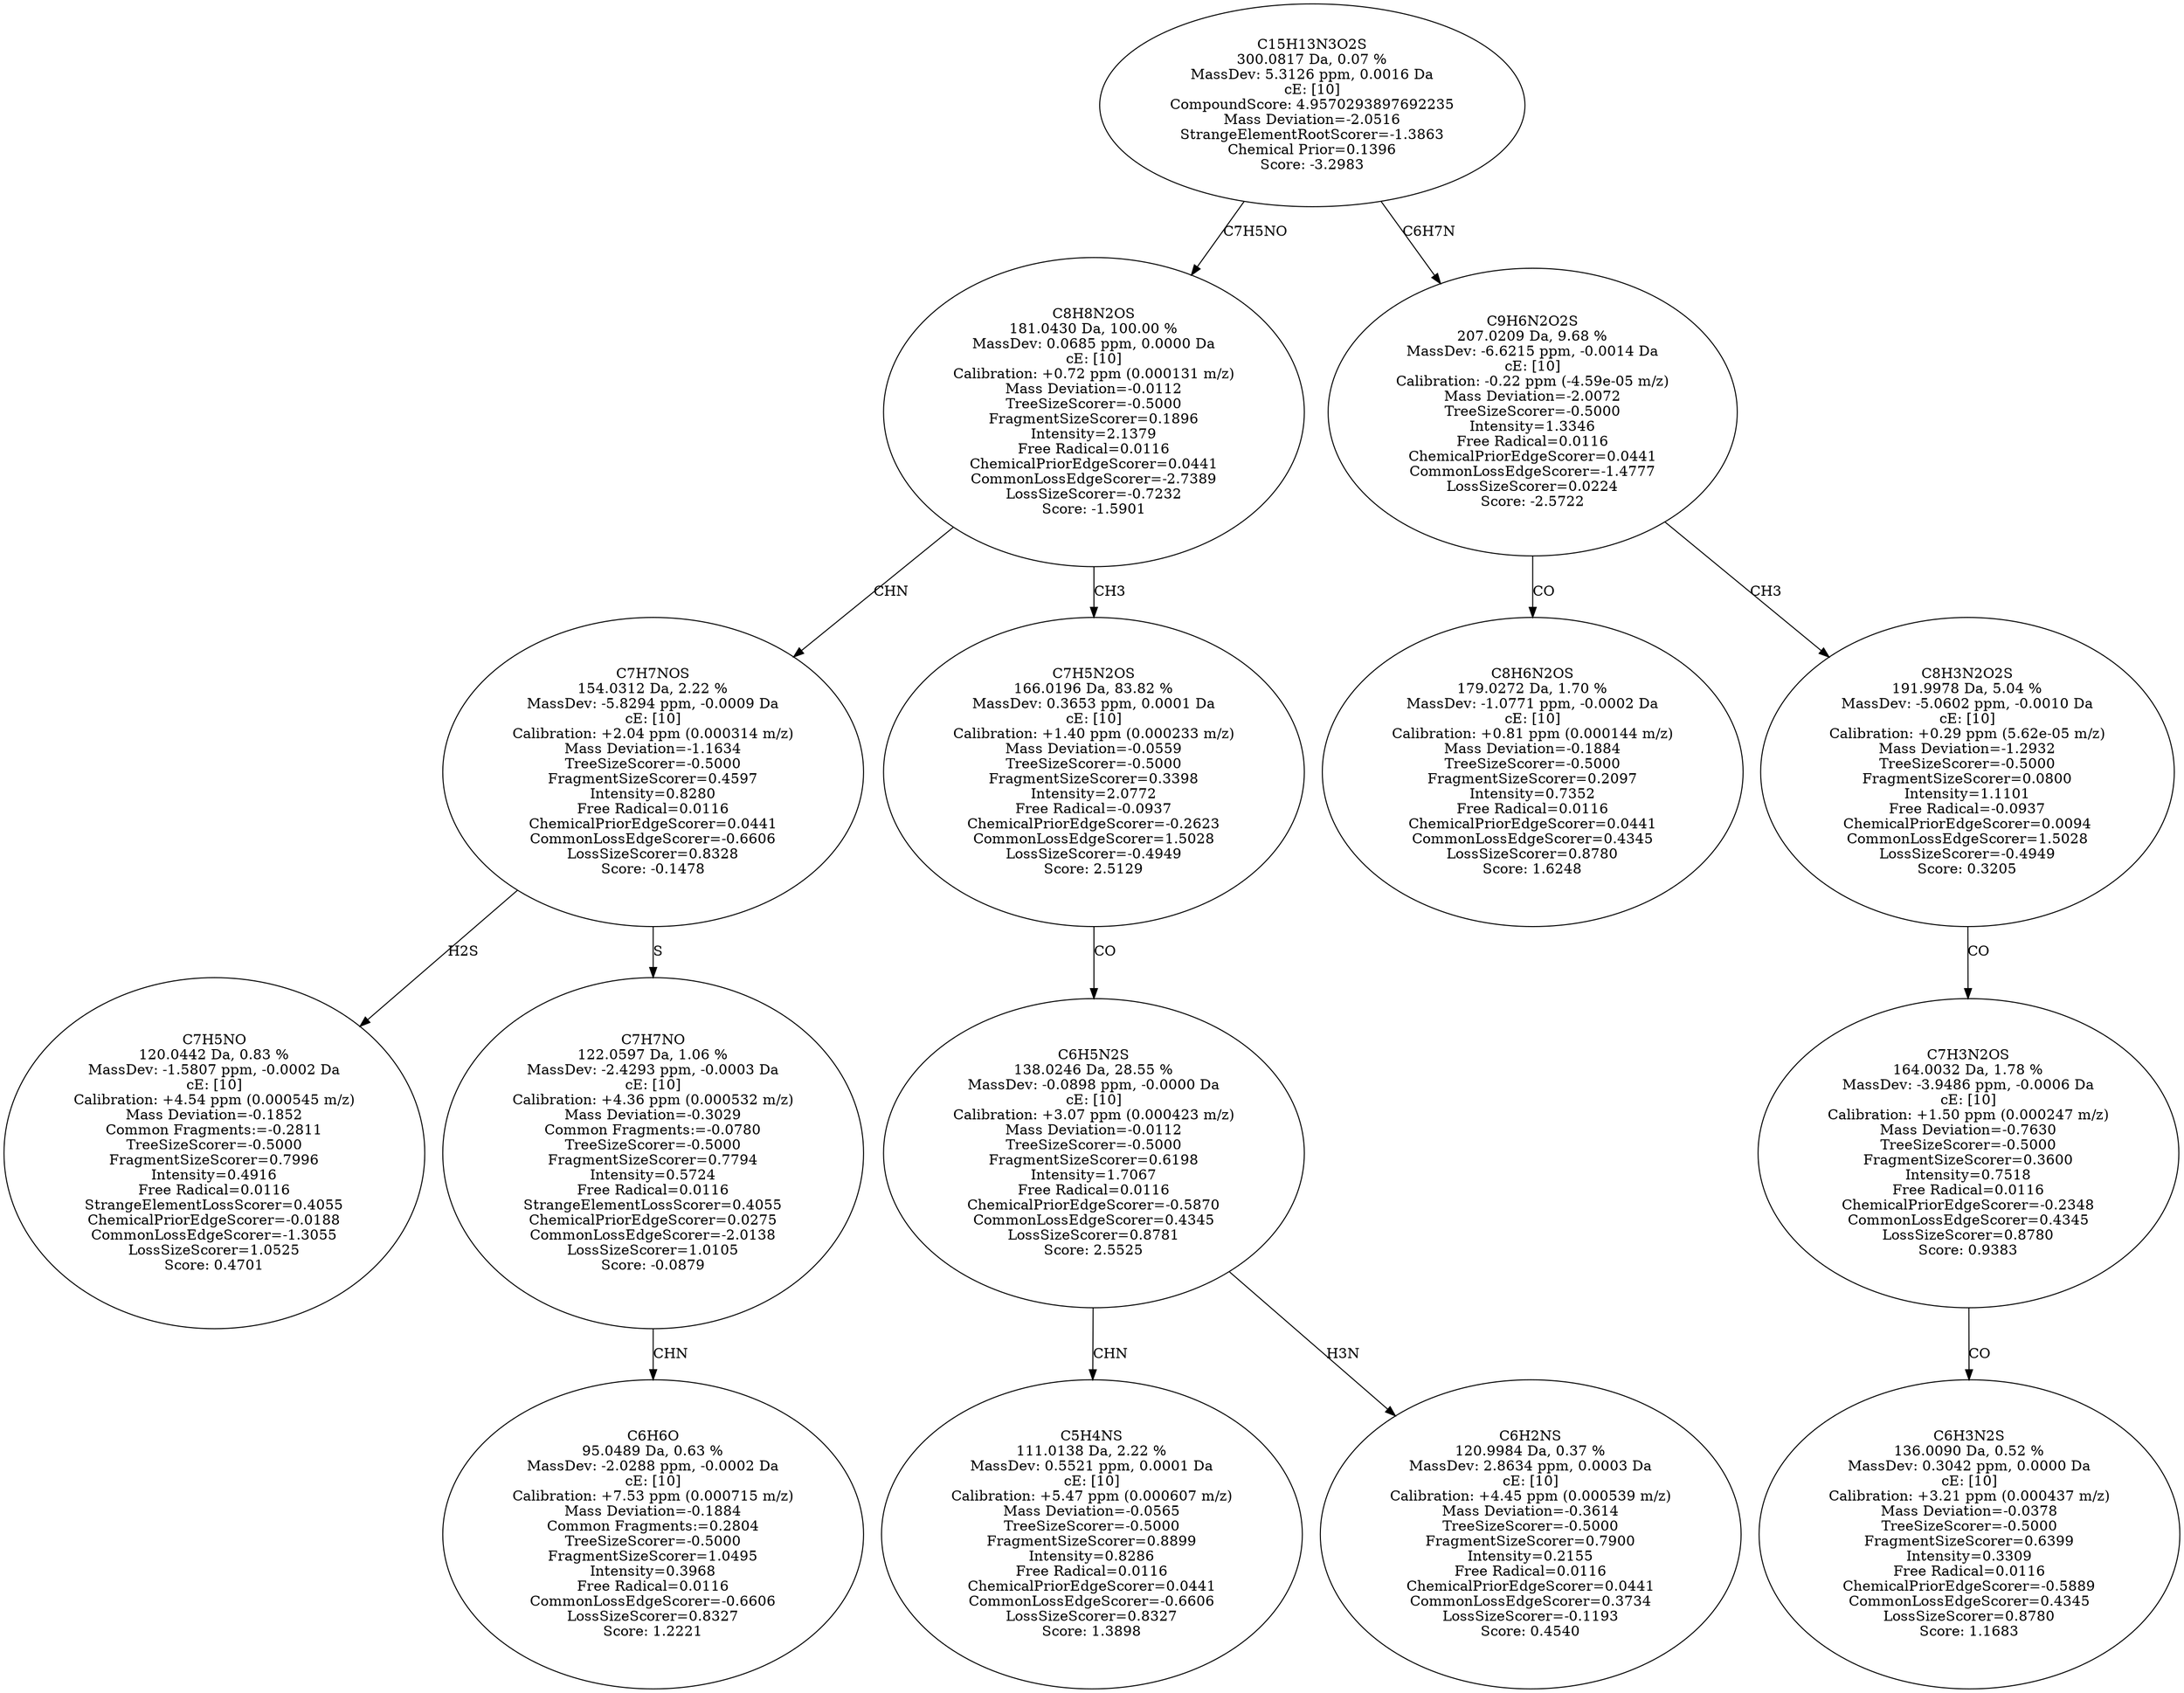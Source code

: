 strict digraph {
v1 [label="C7H5NO\n120.0442 Da, 0.83 %\nMassDev: -1.5807 ppm, -0.0002 Da\ncE: [10]\nCalibration: +4.54 ppm (0.000545 m/z)\nMass Deviation=-0.1852\nCommon Fragments:=-0.2811\nTreeSizeScorer=-0.5000\nFragmentSizeScorer=0.7996\nIntensity=0.4916\nFree Radical=0.0116\nStrangeElementLossScorer=0.4055\nChemicalPriorEdgeScorer=-0.0188\nCommonLossEdgeScorer=-1.3055\nLossSizeScorer=1.0525\nScore: 0.4701"];
v2 [label="C6H6O\n95.0489 Da, 0.63 %\nMassDev: -2.0288 ppm, -0.0002 Da\ncE: [10]\nCalibration: +7.53 ppm (0.000715 m/z)\nMass Deviation=-0.1884\nCommon Fragments:=0.2804\nTreeSizeScorer=-0.5000\nFragmentSizeScorer=1.0495\nIntensity=0.3968\nFree Radical=0.0116\nCommonLossEdgeScorer=-0.6606\nLossSizeScorer=0.8327\nScore: 1.2221"];
v3 [label="C7H7NO\n122.0597 Da, 1.06 %\nMassDev: -2.4293 ppm, -0.0003 Da\ncE: [10]\nCalibration: +4.36 ppm (0.000532 m/z)\nMass Deviation=-0.3029\nCommon Fragments:=-0.0780\nTreeSizeScorer=-0.5000\nFragmentSizeScorer=0.7794\nIntensity=0.5724\nFree Radical=0.0116\nStrangeElementLossScorer=0.4055\nChemicalPriorEdgeScorer=0.0275\nCommonLossEdgeScorer=-2.0138\nLossSizeScorer=1.0105\nScore: -0.0879"];
v4 [label="C7H7NOS\n154.0312 Da, 2.22 %\nMassDev: -5.8294 ppm, -0.0009 Da\ncE: [10]\nCalibration: +2.04 ppm (0.000314 m/z)\nMass Deviation=-1.1634\nTreeSizeScorer=-0.5000\nFragmentSizeScorer=0.4597\nIntensity=0.8280\nFree Radical=0.0116\nChemicalPriorEdgeScorer=0.0441\nCommonLossEdgeScorer=-0.6606\nLossSizeScorer=0.8328\nScore: -0.1478"];
v5 [label="C5H4NS\n111.0138 Da, 2.22 %\nMassDev: 0.5521 ppm, 0.0001 Da\ncE: [10]\nCalibration: +5.47 ppm (0.000607 m/z)\nMass Deviation=-0.0565\nTreeSizeScorer=-0.5000\nFragmentSizeScorer=0.8899\nIntensity=0.8286\nFree Radical=0.0116\nChemicalPriorEdgeScorer=0.0441\nCommonLossEdgeScorer=-0.6606\nLossSizeScorer=0.8327\nScore: 1.3898"];
v6 [label="C6H2NS\n120.9984 Da, 0.37 %\nMassDev: 2.8634 ppm, 0.0003 Da\ncE: [10]\nCalibration: +4.45 ppm (0.000539 m/z)\nMass Deviation=-0.3614\nTreeSizeScorer=-0.5000\nFragmentSizeScorer=0.7900\nIntensity=0.2155\nFree Radical=0.0116\nChemicalPriorEdgeScorer=0.0441\nCommonLossEdgeScorer=0.3734\nLossSizeScorer=-0.1193\nScore: 0.4540"];
v7 [label="C6H5N2S\n138.0246 Da, 28.55 %\nMassDev: -0.0898 ppm, -0.0000 Da\ncE: [10]\nCalibration: +3.07 ppm (0.000423 m/z)\nMass Deviation=-0.0112\nTreeSizeScorer=-0.5000\nFragmentSizeScorer=0.6198\nIntensity=1.7067\nFree Radical=0.0116\nChemicalPriorEdgeScorer=-0.5870\nCommonLossEdgeScorer=0.4345\nLossSizeScorer=0.8781\nScore: 2.5525"];
v8 [label="C7H5N2OS\n166.0196 Da, 83.82 %\nMassDev: 0.3653 ppm, 0.0001 Da\ncE: [10]\nCalibration: +1.40 ppm (0.000233 m/z)\nMass Deviation=-0.0559\nTreeSizeScorer=-0.5000\nFragmentSizeScorer=0.3398\nIntensity=2.0772\nFree Radical=-0.0937\nChemicalPriorEdgeScorer=-0.2623\nCommonLossEdgeScorer=1.5028\nLossSizeScorer=-0.4949\nScore: 2.5129"];
v9 [label="C8H8N2OS\n181.0430 Da, 100.00 %\nMassDev: 0.0685 ppm, 0.0000 Da\ncE: [10]\nCalibration: +0.72 ppm (0.000131 m/z)\nMass Deviation=-0.0112\nTreeSizeScorer=-0.5000\nFragmentSizeScorer=0.1896\nIntensity=2.1379\nFree Radical=0.0116\nChemicalPriorEdgeScorer=0.0441\nCommonLossEdgeScorer=-2.7389\nLossSizeScorer=-0.7232\nScore: -1.5901"];
v10 [label="C8H6N2OS\n179.0272 Da, 1.70 %\nMassDev: -1.0771 ppm, -0.0002 Da\ncE: [10]\nCalibration: +0.81 ppm (0.000144 m/z)\nMass Deviation=-0.1884\nTreeSizeScorer=-0.5000\nFragmentSizeScorer=0.2097\nIntensity=0.7352\nFree Radical=0.0116\nChemicalPriorEdgeScorer=0.0441\nCommonLossEdgeScorer=0.4345\nLossSizeScorer=0.8780\nScore: 1.6248"];
v11 [label="C6H3N2S\n136.0090 Da, 0.52 %\nMassDev: 0.3042 ppm, 0.0000 Da\ncE: [10]\nCalibration: +3.21 ppm (0.000437 m/z)\nMass Deviation=-0.0378\nTreeSizeScorer=-0.5000\nFragmentSizeScorer=0.6399\nIntensity=0.3309\nFree Radical=0.0116\nChemicalPriorEdgeScorer=-0.5889\nCommonLossEdgeScorer=0.4345\nLossSizeScorer=0.8780\nScore: 1.1683"];
v12 [label="C7H3N2OS\n164.0032 Da, 1.78 %\nMassDev: -3.9486 ppm, -0.0006 Da\ncE: [10]\nCalibration: +1.50 ppm (0.000247 m/z)\nMass Deviation=-0.7630\nTreeSizeScorer=-0.5000\nFragmentSizeScorer=0.3600\nIntensity=0.7518\nFree Radical=0.0116\nChemicalPriorEdgeScorer=-0.2348\nCommonLossEdgeScorer=0.4345\nLossSizeScorer=0.8780\nScore: 0.9383"];
v13 [label="C8H3N2O2S\n191.9978 Da, 5.04 %\nMassDev: -5.0602 ppm, -0.0010 Da\ncE: [10]\nCalibration: +0.29 ppm (5.62e-05 m/z)\nMass Deviation=-1.2932\nTreeSizeScorer=-0.5000\nFragmentSizeScorer=0.0800\nIntensity=1.1101\nFree Radical=-0.0937\nChemicalPriorEdgeScorer=0.0094\nCommonLossEdgeScorer=1.5028\nLossSizeScorer=-0.4949\nScore: 0.3205"];
v14 [label="C9H6N2O2S\n207.0209 Da, 9.68 %\nMassDev: -6.6215 ppm, -0.0014 Da\ncE: [10]\nCalibration: -0.22 ppm (-4.59e-05 m/z)\nMass Deviation=-2.0072\nTreeSizeScorer=-0.5000\nIntensity=1.3346\nFree Radical=0.0116\nChemicalPriorEdgeScorer=0.0441\nCommonLossEdgeScorer=-1.4777\nLossSizeScorer=0.0224\nScore: -2.5722"];
v15 [label="C15H13N3O2S\n300.0817 Da, 0.07 %\nMassDev: 5.3126 ppm, 0.0016 Da\ncE: [10]\nCompoundScore: 4.9570293897692235\nMass Deviation=-2.0516\nStrangeElementRootScorer=-1.3863\nChemical Prior=0.1396\nScore: -3.2983"];
v4 -> v1 [label="H2S"];
v3 -> v2 [label="CHN"];
v4 -> v3 [label="S"];
v9 -> v4 [label="CHN"];
v7 -> v5 [label="CHN"];
v7 -> v6 [label="H3N"];
v8 -> v7 [label="CO"];
v9 -> v8 [label="CH3"];
v15 -> v9 [label="C7H5NO"];
v14 -> v10 [label="CO"];
v12 -> v11 [label="CO"];
v13 -> v12 [label="CO"];
v14 -> v13 [label="CH3"];
v15 -> v14 [label="C6H7N"];
}